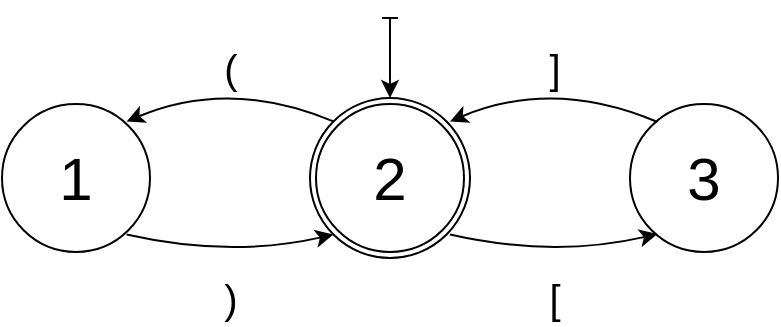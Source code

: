 <mxfile version="24.4.9" type="device">
  <diagram name="Seite-1" id="tuFJtAjsjJIvuz3v8sRS">
    <mxGraphModel dx="954" dy="624" grid="1" gridSize="10" guides="1" tooltips="1" connect="1" arrows="1" fold="1" page="1" pageScale="1" pageWidth="827" pageHeight="1169" math="0" shadow="0">
      <root>
        <mxCell id="0" />
        <mxCell id="1" parent="0" />
        <mxCell id="CSTQT9BCXVFmrYtYelTs-2" value="" style="ellipse;whiteSpace=wrap;html=1;aspect=fixed;fontSize=16;" parent="1" vertex="1">
          <mxGeometry x="440" y="200" width="80" height="80" as="geometry" />
        </mxCell>
        <mxCell id="CSTQT9BCXVFmrYtYelTs-4" value="(" style="endArrow=classic;html=1;exitX=0;exitY=0;exitDx=0;exitDy=0;entryX=1;entryY=0;entryDx=0;entryDy=0;curved=1;fontSize=20;labelPosition=center;verticalLabelPosition=top;align=center;verticalAlign=bottom;" parent="1" source="CSTQT9BCXVFmrYtYelTs-2" edge="1">
          <mxGeometry x="0.07" y="9" width="50" height="50" relative="1" as="geometry">
            <mxPoint x="340" y="260" as="sourcePoint" />
            <mxPoint x="348.284" y="211.716" as="targetPoint" />
            <Array as="points">
              <mxPoint x="400" y="190" />
            </Array>
            <mxPoint as="offset" />
          </mxGeometry>
        </mxCell>
        <mxCell id="CSTQT9BCXVFmrYtYelTs-20" value=")" style="endArrow=classic;html=1;exitX=1;exitY=1;exitDx=0;exitDy=0;entryX=0;entryY=1;entryDx=0;entryDy=0;curved=1;fontSize=20;verticalAlign=top;spacing=4;startSize=0;labelPosition=center;verticalLabelPosition=bottom;align=center;" parent="1" target="CSTQT9BCXVFmrYtYelTs-2" edge="1">
          <mxGeometry width="50" height="50" relative="1" as="geometry">
            <mxPoint x="348.284" y="268.284" as="sourcePoint" />
            <mxPoint x="410" y="220" as="targetPoint" />
            <Array as="points">
              <mxPoint x="400" y="280" />
            </Array>
            <mxPoint as="offset" />
          </mxGeometry>
        </mxCell>
        <mxCell id="CSTQT9BCXVFmrYtYelTs-22" value="&lt;font style=&quot;font-size: 30px;&quot;&gt;2&lt;/font&gt;" style="ellipse;whiteSpace=wrap;html=1;aspect=fixed;fillColor=none;" parent="1" vertex="1">
          <mxGeometry x="443" y="203" width="74" height="74" as="geometry" />
        </mxCell>
        <mxCell id="sejmUncZQDxO1BBk2Uxj-2" value="&lt;font style=&quot;font-size: 30px;&quot;&gt;3&lt;/font&gt;" style="ellipse;whiteSpace=wrap;html=1;aspect=fixed;fillColor=none;" vertex="1" parent="1">
          <mxGeometry x="600" y="203" width="74" height="74" as="geometry" />
        </mxCell>
        <mxCell id="sejmUncZQDxO1BBk2Uxj-4" value="&lt;font style=&quot;font-size: 30px;&quot;&gt;1&lt;/font&gt;" style="ellipse;whiteSpace=wrap;html=1;aspect=fixed;fillColor=none;" vertex="1" parent="1">
          <mxGeometry x="286" y="203" width="74" height="74" as="geometry" />
        </mxCell>
        <mxCell id="sejmUncZQDxO1BBk2Uxj-5" value="]" style="endArrow=classic;html=1;exitX=0;exitY=0;exitDx=0;exitDy=0;entryX=1;entryY=0;entryDx=0;entryDy=0;curved=1;fontSize=20;labelPosition=center;verticalLabelPosition=top;align=center;verticalAlign=bottom;" edge="1" parent="1">
          <mxGeometry x="-0.067" y="9" width="50" height="50" relative="1" as="geometry">
            <mxPoint x="613.72" y="212" as="sourcePoint" />
            <mxPoint x="510.004" y="211.716" as="targetPoint" />
            <Array as="points">
              <mxPoint x="561.72" y="190" />
            </Array>
            <mxPoint as="offset" />
          </mxGeometry>
        </mxCell>
        <mxCell id="sejmUncZQDxO1BBk2Uxj-6" value="[" style="endArrow=classic;html=1;exitX=1;exitY=1;exitDx=0;exitDy=0;entryX=0;entryY=1;entryDx=0;entryDy=0;curved=1;fontSize=20;verticalAlign=top;spacing=4;startSize=0;labelPosition=center;verticalLabelPosition=bottom;align=center;" edge="1" parent="1">
          <mxGeometry width="50" height="50" relative="1" as="geometry">
            <mxPoint x="510.004" y="268.284" as="sourcePoint" />
            <mxPoint x="613.72" y="268" as="targetPoint" />
            <Array as="points">
              <mxPoint x="561.72" y="280" />
            </Array>
            <mxPoint as="offset" />
          </mxGeometry>
        </mxCell>
        <mxCell id="sejmUncZQDxO1BBk2Uxj-7" value="" style="endArrow=classic;html=1;rounded=0;entryX=0.5;entryY=0;entryDx=0;entryDy=0;startArrow=baseDash;startFill=0;" edge="1" parent="1" target="CSTQT9BCXVFmrYtYelTs-2">
          <mxGeometry width="50" height="50" relative="1" as="geometry">
            <mxPoint x="480" y="160" as="sourcePoint" />
            <mxPoint x="440" y="300" as="targetPoint" />
          </mxGeometry>
        </mxCell>
      </root>
    </mxGraphModel>
  </diagram>
</mxfile>
